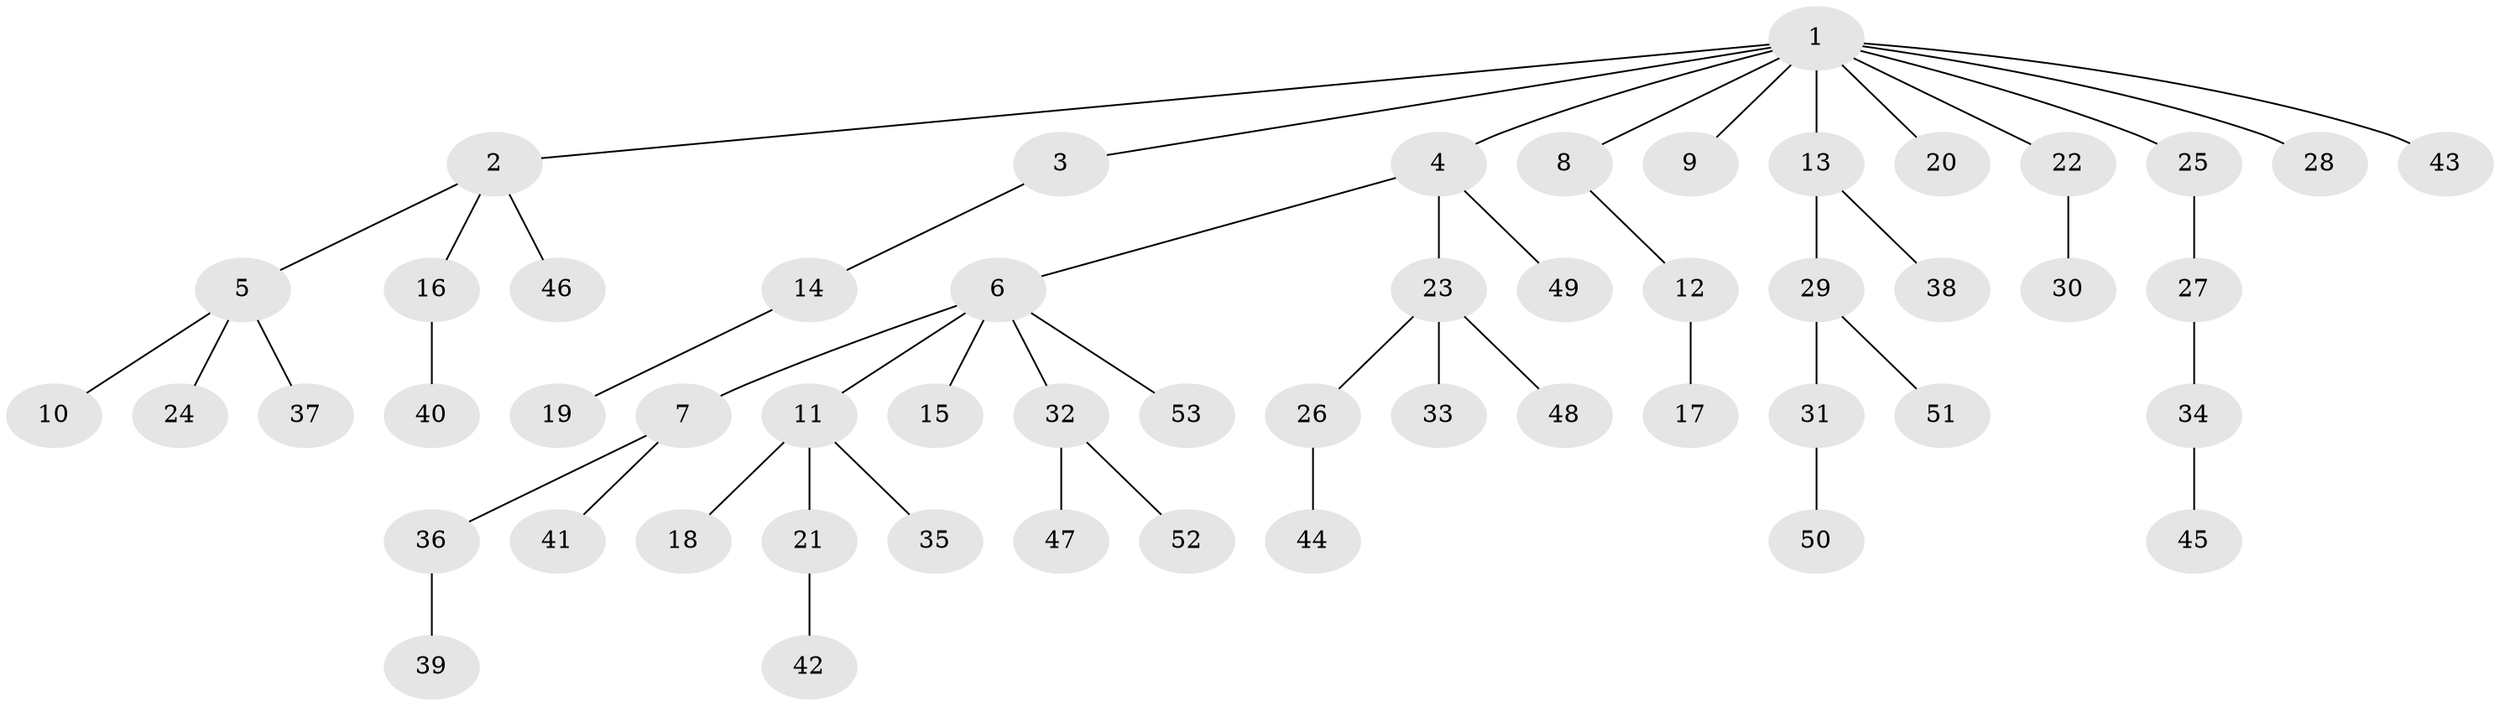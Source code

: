 // coarse degree distribution, {2: 0.2894736842105263, 10: 0.02631578947368421, 1: 0.5, 3: 0.15789473684210525, 5: 0.02631578947368421}
// Generated by graph-tools (version 1.1) at 2025/37/03/04/25 23:37:17]
// undirected, 53 vertices, 52 edges
graph export_dot {
  node [color=gray90,style=filled];
  1;
  2;
  3;
  4;
  5;
  6;
  7;
  8;
  9;
  10;
  11;
  12;
  13;
  14;
  15;
  16;
  17;
  18;
  19;
  20;
  21;
  22;
  23;
  24;
  25;
  26;
  27;
  28;
  29;
  30;
  31;
  32;
  33;
  34;
  35;
  36;
  37;
  38;
  39;
  40;
  41;
  42;
  43;
  44;
  45;
  46;
  47;
  48;
  49;
  50;
  51;
  52;
  53;
  1 -- 2;
  1 -- 3;
  1 -- 4;
  1 -- 8;
  1 -- 9;
  1 -- 13;
  1 -- 20;
  1 -- 22;
  1 -- 25;
  1 -- 28;
  1 -- 43;
  2 -- 5;
  2 -- 16;
  2 -- 46;
  3 -- 14;
  4 -- 6;
  4 -- 23;
  4 -- 49;
  5 -- 10;
  5 -- 24;
  5 -- 37;
  6 -- 7;
  6 -- 11;
  6 -- 15;
  6 -- 32;
  6 -- 53;
  7 -- 36;
  7 -- 41;
  8 -- 12;
  11 -- 18;
  11 -- 21;
  11 -- 35;
  12 -- 17;
  13 -- 29;
  13 -- 38;
  14 -- 19;
  16 -- 40;
  21 -- 42;
  22 -- 30;
  23 -- 26;
  23 -- 33;
  23 -- 48;
  25 -- 27;
  26 -- 44;
  27 -- 34;
  29 -- 31;
  29 -- 51;
  31 -- 50;
  32 -- 47;
  32 -- 52;
  34 -- 45;
  36 -- 39;
}

